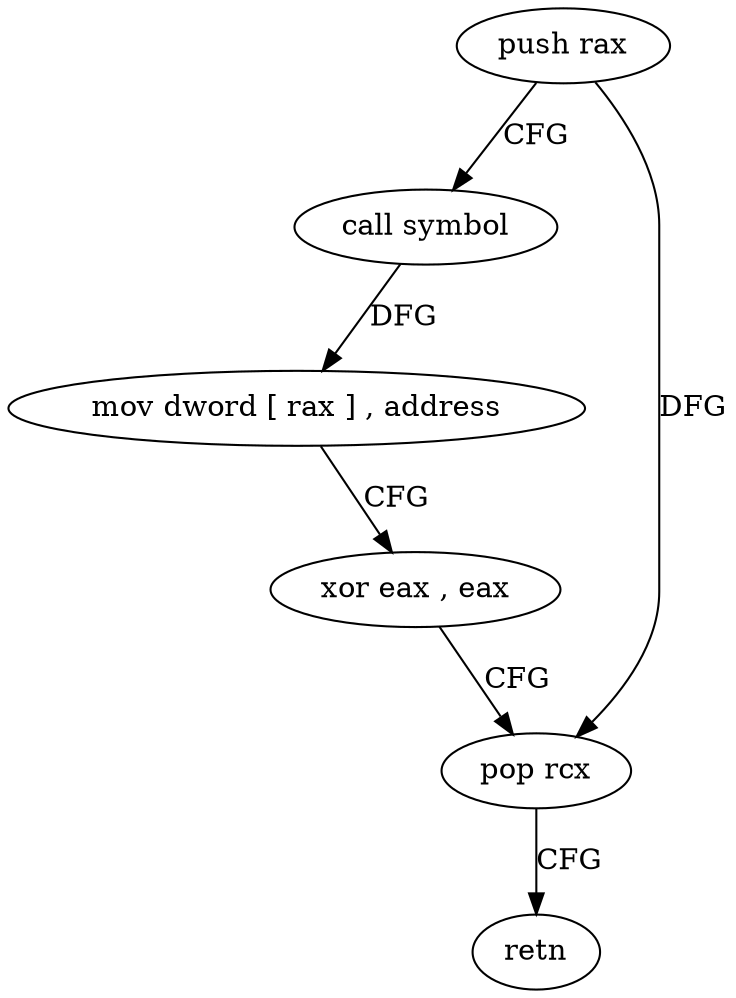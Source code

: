 digraph "func" {
"4217408" [label = "push rax" ]
"4217409" [label = "call symbol" ]
"4217414" [label = "mov dword [ rax ] , address" ]
"4217420" [label = "xor eax , eax" ]
"4217422" [label = "pop rcx" ]
"4217423" [label = "retn" ]
"4217408" -> "4217409" [ label = "CFG" ]
"4217408" -> "4217422" [ label = "DFG" ]
"4217409" -> "4217414" [ label = "DFG" ]
"4217414" -> "4217420" [ label = "CFG" ]
"4217420" -> "4217422" [ label = "CFG" ]
"4217422" -> "4217423" [ label = "CFG" ]
}
